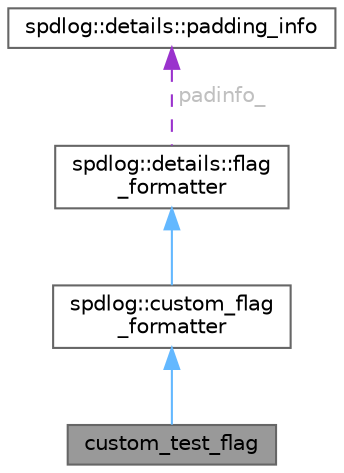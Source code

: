 digraph "custom_test_flag"
{
 // LATEX_PDF_SIZE
  bgcolor="transparent";
  edge [fontname=Helvetica,fontsize=10,labelfontname=Helvetica,labelfontsize=10];
  node [fontname=Helvetica,fontsize=10,shape=box,height=0.2,width=0.4];
  Node1 [id="Node000001",label="custom_test_flag",height=0.2,width=0.4,color="gray40", fillcolor="grey60", style="filled", fontcolor="black",tooltip=" "];
  Node2 -> Node1 [id="edge4_Node000001_Node000002",dir="back",color="steelblue1",style="solid",tooltip=" "];
  Node2 [id="Node000002",label="spdlog::custom_flag\l_formatter",height=0.2,width=0.4,color="gray40", fillcolor="white", style="filled",URL="$classspdlog_1_1custom__flag__formatter.html",tooltip=" "];
  Node3 -> Node2 [id="edge5_Node000002_Node000003",dir="back",color="steelblue1",style="solid",tooltip=" "];
  Node3 [id="Node000003",label="spdlog::details::flag\l_formatter",height=0.2,width=0.4,color="gray40", fillcolor="white", style="filled",URL="$classspdlog_1_1details_1_1flag__formatter.html",tooltip=" "];
  Node4 -> Node3 [id="edge6_Node000003_Node000004",dir="back",color="darkorchid3",style="dashed",tooltip=" ",label=" padinfo_",fontcolor="grey" ];
  Node4 [id="Node000004",label="spdlog::details::padding_info",height=0.2,width=0.4,color="gray40", fillcolor="white", style="filled",URL="$structspdlog_1_1details_1_1padding__info.html",tooltip=" "];
}
